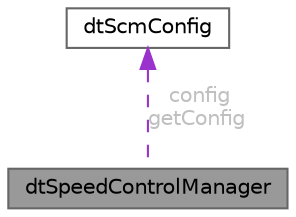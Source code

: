 digraph "dtSpeedControlManager"
{
 // LATEX_PDF_SIZE
  bgcolor="transparent";
  edge [fontname=Helvetica,fontsize=10,labelfontname=Helvetica,labelfontsize=10];
  node [fontname=Helvetica,fontsize=10,shape=box,height=0.2,width=0.4];
  Node1 [id="Node000001",label="dtSpeedControlManager",height=0.2,width=0.4,color="gray40", fillcolor="grey60", style="filled", fontcolor="black",tooltip="Speed Control Manager structure."];
  Node2 -> Node1 [id="edge1_Node000001_Node000002",dir="back",color="darkorchid3",style="dashed",tooltip=" ",label=" config\ngetConfig",fontcolor="grey" ];
  Node2 [id="Node000002",label="dtScmConfig",height=0.2,width=0.4,color="gray40", fillcolor="white", style="filled",URL="$structdt_scm_config.html",tooltip="Configuration structure for Speed Control Manager."];
}
